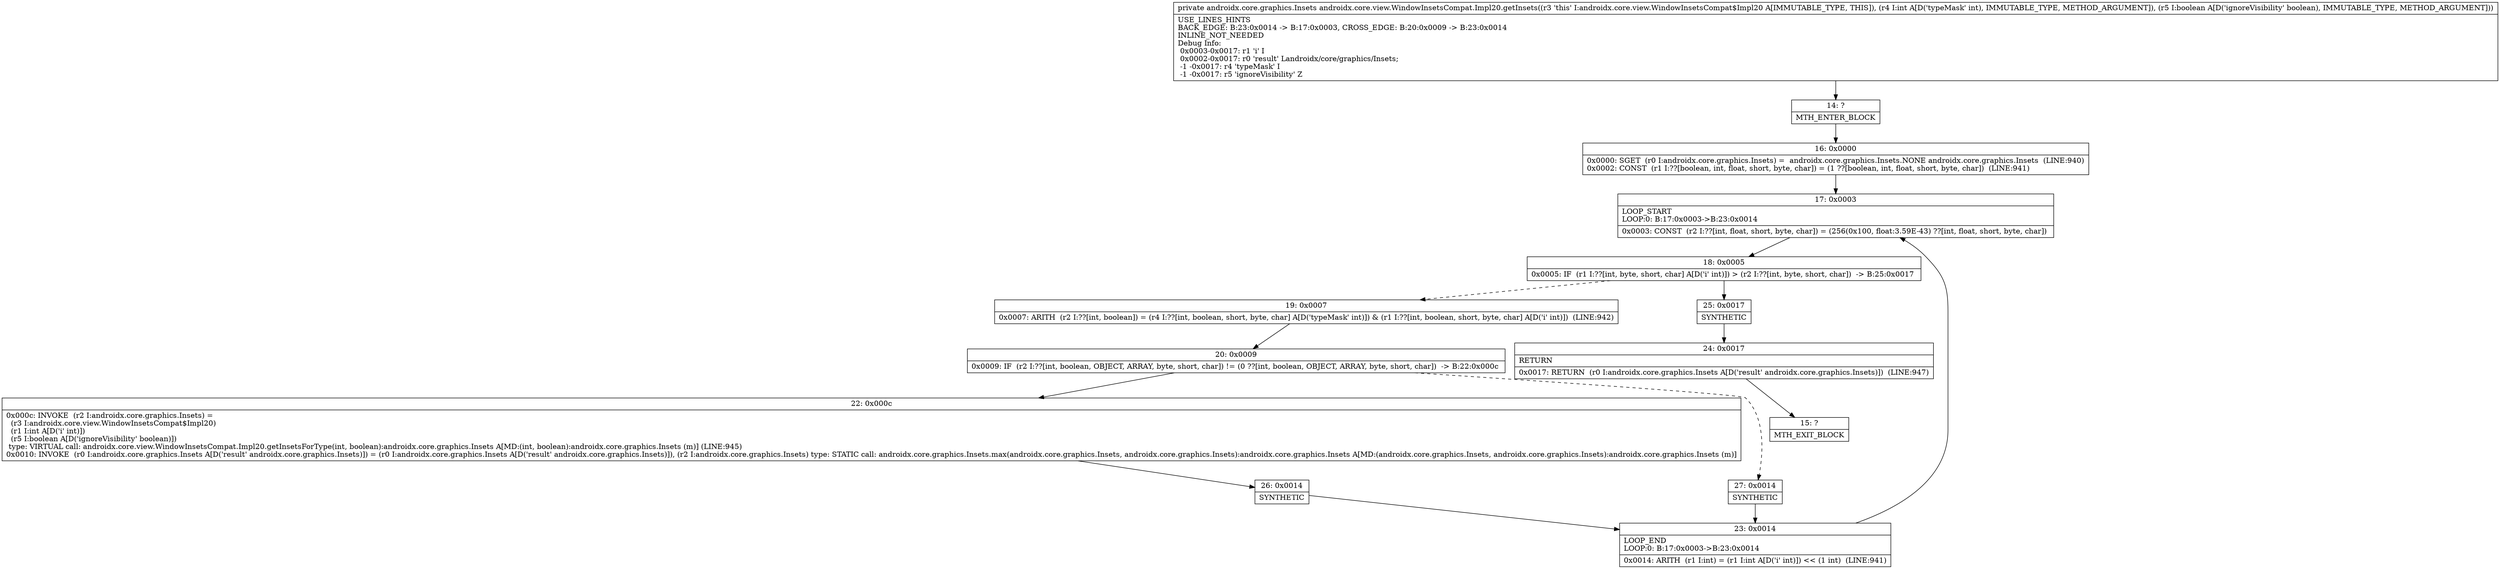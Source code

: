 digraph "CFG forandroidx.core.view.WindowInsetsCompat.Impl20.getInsets(IZ)Landroidx\/core\/graphics\/Insets;" {
Node_14 [shape=record,label="{14\:\ ?|MTH_ENTER_BLOCK\l}"];
Node_16 [shape=record,label="{16\:\ 0x0000|0x0000: SGET  (r0 I:androidx.core.graphics.Insets) =  androidx.core.graphics.Insets.NONE androidx.core.graphics.Insets  (LINE:940)\l0x0002: CONST  (r1 I:??[boolean, int, float, short, byte, char]) = (1 ??[boolean, int, float, short, byte, char])  (LINE:941)\l}"];
Node_17 [shape=record,label="{17\:\ 0x0003|LOOP_START\lLOOP:0: B:17:0x0003\-\>B:23:0x0014\l|0x0003: CONST  (r2 I:??[int, float, short, byte, char]) = (256(0x100, float:3.59E\-43) ??[int, float, short, byte, char]) \l}"];
Node_18 [shape=record,label="{18\:\ 0x0005|0x0005: IF  (r1 I:??[int, byte, short, char] A[D('i' int)]) \> (r2 I:??[int, byte, short, char])  \-\> B:25:0x0017 \l}"];
Node_19 [shape=record,label="{19\:\ 0x0007|0x0007: ARITH  (r2 I:??[int, boolean]) = (r4 I:??[int, boolean, short, byte, char] A[D('typeMask' int)]) & (r1 I:??[int, boolean, short, byte, char] A[D('i' int)])  (LINE:942)\l}"];
Node_20 [shape=record,label="{20\:\ 0x0009|0x0009: IF  (r2 I:??[int, boolean, OBJECT, ARRAY, byte, short, char]) != (0 ??[int, boolean, OBJECT, ARRAY, byte, short, char])  \-\> B:22:0x000c \l}"];
Node_22 [shape=record,label="{22\:\ 0x000c|0x000c: INVOKE  (r2 I:androidx.core.graphics.Insets) = \l  (r3 I:androidx.core.view.WindowInsetsCompat$Impl20)\l  (r1 I:int A[D('i' int)])\l  (r5 I:boolean A[D('ignoreVisibility' boolean)])\l type: VIRTUAL call: androidx.core.view.WindowInsetsCompat.Impl20.getInsetsForType(int, boolean):androidx.core.graphics.Insets A[MD:(int, boolean):androidx.core.graphics.Insets (m)] (LINE:945)\l0x0010: INVOKE  (r0 I:androidx.core.graphics.Insets A[D('result' androidx.core.graphics.Insets)]) = (r0 I:androidx.core.graphics.Insets A[D('result' androidx.core.graphics.Insets)]), (r2 I:androidx.core.graphics.Insets) type: STATIC call: androidx.core.graphics.Insets.max(androidx.core.graphics.Insets, androidx.core.graphics.Insets):androidx.core.graphics.Insets A[MD:(androidx.core.graphics.Insets, androidx.core.graphics.Insets):androidx.core.graphics.Insets (m)]\l}"];
Node_26 [shape=record,label="{26\:\ 0x0014|SYNTHETIC\l}"];
Node_23 [shape=record,label="{23\:\ 0x0014|LOOP_END\lLOOP:0: B:17:0x0003\-\>B:23:0x0014\l|0x0014: ARITH  (r1 I:int) = (r1 I:int A[D('i' int)]) \<\< (1 int)  (LINE:941)\l}"];
Node_27 [shape=record,label="{27\:\ 0x0014|SYNTHETIC\l}"];
Node_25 [shape=record,label="{25\:\ 0x0017|SYNTHETIC\l}"];
Node_24 [shape=record,label="{24\:\ 0x0017|RETURN\l|0x0017: RETURN  (r0 I:androidx.core.graphics.Insets A[D('result' androidx.core.graphics.Insets)])  (LINE:947)\l}"];
Node_15 [shape=record,label="{15\:\ ?|MTH_EXIT_BLOCK\l}"];
MethodNode[shape=record,label="{private androidx.core.graphics.Insets androidx.core.view.WindowInsetsCompat.Impl20.getInsets((r3 'this' I:androidx.core.view.WindowInsetsCompat$Impl20 A[IMMUTABLE_TYPE, THIS]), (r4 I:int A[D('typeMask' int), IMMUTABLE_TYPE, METHOD_ARGUMENT]), (r5 I:boolean A[D('ignoreVisibility' boolean), IMMUTABLE_TYPE, METHOD_ARGUMENT]))  | USE_LINES_HINTS\lBACK_EDGE: B:23:0x0014 \-\> B:17:0x0003, CROSS_EDGE: B:20:0x0009 \-\> B:23:0x0014\lINLINE_NOT_NEEDED\lDebug Info:\l  0x0003\-0x0017: r1 'i' I\l  0x0002\-0x0017: r0 'result' Landroidx\/core\/graphics\/Insets;\l  \-1 \-0x0017: r4 'typeMask' I\l  \-1 \-0x0017: r5 'ignoreVisibility' Z\l}"];
MethodNode -> Node_14;Node_14 -> Node_16;
Node_16 -> Node_17;
Node_17 -> Node_18;
Node_18 -> Node_19[style=dashed];
Node_18 -> Node_25;
Node_19 -> Node_20;
Node_20 -> Node_22;
Node_20 -> Node_27[style=dashed];
Node_22 -> Node_26;
Node_26 -> Node_23;
Node_23 -> Node_17;
Node_27 -> Node_23;
Node_25 -> Node_24;
Node_24 -> Node_15;
}

